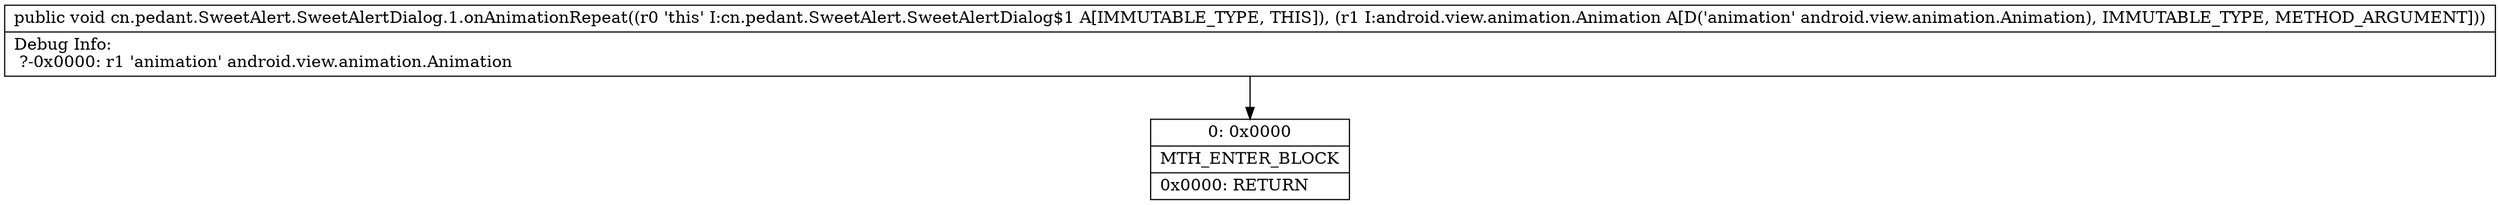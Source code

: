 digraph "CFG forcn.pedant.SweetAlert.SweetAlertDialog.1.onAnimationRepeat(Landroid\/view\/animation\/Animation;)V" {
Node_0 [shape=record,label="{0\:\ 0x0000|MTH_ENTER_BLOCK\l|0x0000: RETURN   \l}"];
MethodNode[shape=record,label="{public void cn.pedant.SweetAlert.SweetAlertDialog.1.onAnimationRepeat((r0 'this' I:cn.pedant.SweetAlert.SweetAlertDialog$1 A[IMMUTABLE_TYPE, THIS]), (r1 I:android.view.animation.Animation A[D('animation' android.view.animation.Animation), IMMUTABLE_TYPE, METHOD_ARGUMENT]))  | Debug Info:\l  ?\-0x0000: r1 'animation' android.view.animation.Animation\l}"];
MethodNode -> Node_0;
}

